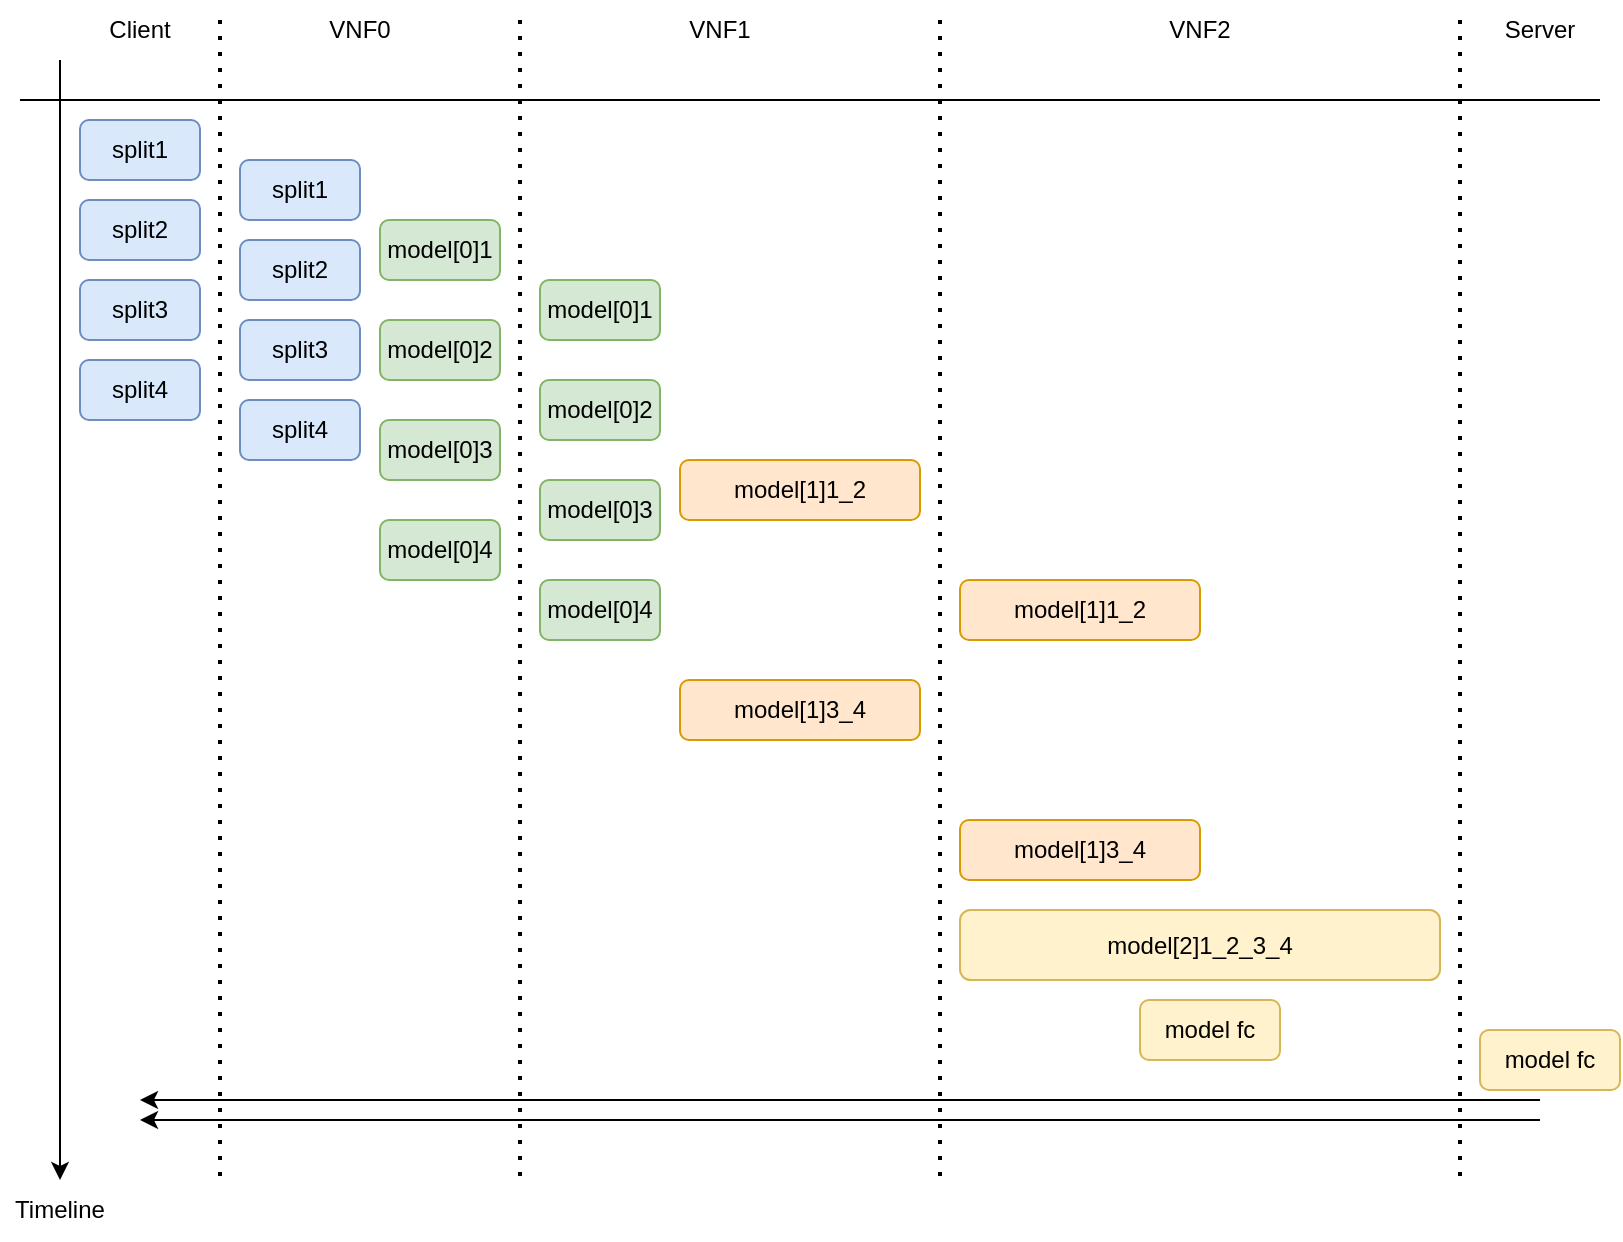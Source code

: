 <mxfile version="17.4.6" type="device"><diagram id="0vfsBOTYpPvhTZwAw-lU" name="Page-1"><mxGraphModel dx="1038" dy="667" grid="1" gridSize="10" guides="1" tooltips="1" connect="1" arrows="1" fold="1" page="1" pageScale="1" pageWidth="827" pageHeight="1169" math="0" shadow="0"><root><mxCell id="0"/><mxCell id="1" parent="0"/><mxCell id="fSQeRA7tjOyKbx6dhpbb-1" value="Client" style="text;html=1;strokeColor=none;fillColor=none;align=center;verticalAlign=middle;whiteSpace=wrap;rounded=0;" vertex="1" parent="1"><mxGeometry x="50" y="70" width="60" height="30" as="geometry"/></mxCell><mxCell id="fSQeRA7tjOyKbx6dhpbb-2" value="VNF0" style="text;html=1;strokeColor=none;fillColor=none;align=center;verticalAlign=middle;whiteSpace=wrap;rounded=0;" vertex="1" parent="1"><mxGeometry x="160" y="70" width="60" height="30" as="geometry"/></mxCell><mxCell id="fSQeRA7tjOyKbx6dhpbb-3" value="VNF1" style="text;html=1;strokeColor=none;fillColor=none;align=center;verticalAlign=middle;whiteSpace=wrap;rounded=0;" vertex="1" parent="1"><mxGeometry x="340" y="70" width="60" height="30" as="geometry"/></mxCell><mxCell id="fSQeRA7tjOyKbx6dhpbb-4" value="VNF2" style="text;html=1;strokeColor=none;fillColor=none;align=center;verticalAlign=middle;whiteSpace=wrap;rounded=0;" vertex="1" parent="1"><mxGeometry x="580" y="70" width="60" height="30" as="geometry"/></mxCell><mxCell id="fSQeRA7tjOyKbx6dhpbb-5" value="Server" style="text;html=1;strokeColor=none;fillColor=none;align=center;verticalAlign=middle;whiteSpace=wrap;rounded=0;" vertex="1" parent="1"><mxGeometry x="750" y="70" width="60" height="30" as="geometry"/></mxCell><mxCell id="fSQeRA7tjOyKbx6dhpbb-6" value="" style="endArrow=classic;html=1;rounded=0;" edge="1" parent="1"><mxGeometry width="50" height="50" relative="1" as="geometry"><mxPoint x="40" y="100" as="sourcePoint"/><mxPoint x="40" y="660" as="targetPoint"/></mxGeometry></mxCell><mxCell id="fSQeRA7tjOyKbx6dhpbb-7" value="Timeline" style="text;html=1;strokeColor=none;fillColor=none;align=center;verticalAlign=middle;whiteSpace=wrap;rounded=0;" vertex="1" parent="1"><mxGeometry x="10" y="660" width="60" height="30" as="geometry"/></mxCell><mxCell id="fSQeRA7tjOyKbx6dhpbb-9" value="" style="endArrow=none;html=1;rounded=0;" edge="1" parent="1"><mxGeometry width="50" height="50" relative="1" as="geometry"><mxPoint x="20" y="120" as="sourcePoint"/><mxPoint x="810" y="120" as="targetPoint"/></mxGeometry></mxCell><mxCell id="fSQeRA7tjOyKbx6dhpbb-10" value="" style="endArrow=none;dashed=1;html=1;dashPattern=1 3;strokeWidth=2;rounded=0;" edge="1" parent="1"><mxGeometry width="50" height="50" relative="1" as="geometry"><mxPoint x="120" y="80" as="sourcePoint"/><mxPoint x="120" y="660" as="targetPoint"/></mxGeometry></mxCell><mxCell id="fSQeRA7tjOyKbx6dhpbb-11" value="" style="endArrow=none;dashed=1;html=1;dashPattern=1 3;strokeWidth=2;rounded=0;" edge="1" parent="1"><mxGeometry width="50" height="50" relative="1" as="geometry"><mxPoint x="270" y="80" as="sourcePoint"/><mxPoint x="270" y="660" as="targetPoint"/></mxGeometry></mxCell><mxCell id="fSQeRA7tjOyKbx6dhpbb-12" value="" style="endArrow=none;dashed=1;html=1;dashPattern=1 3;strokeWidth=2;rounded=0;" edge="1" parent="1"><mxGeometry width="50" height="50" relative="1" as="geometry"><mxPoint x="480" y="80" as="sourcePoint"/><mxPoint x="480" y="660" as="targetPoint"/></mxGeometry></mxCell><mxCell id="fSQeRA7tjOyKbx6dhpbb-13" value="" style="endArrow=none;dashed=1;html=1;dashPattern=1 3;strokeWidth=2;rounded=0;" edge="1" parent="1"><mxGeometry width="50" height="50" relative="1" as="geometry"><mxPoint x="740" y="80" as="sourcePoint"/><mxPoint x="740" y="660" as="targetPoint"/></mxGeometry></mxCell><mxCell id="fSQeRA7tjOyKbx6dhpbb-16" value="split1" style="rounded=1;whiteSpace=wrap;html=1;fillColor=#dae8fc;strokeColor=#6c8ebf;" vertex="1" parent="1"><mxGeometry x="50" y="130" width="60" height="30" as="geometry"/></mxCell><mxCell id="fSQeRA7tjOyKbx6dhpbb-18" value="split2" style="rounded=1;whiteSpace=wrap;html=1;fillColor=#dae8fc;strokeColor=#6c8ebf;" vertex="1" parent="1"><mxGeometry x="50" y="170" width="60" height="30" as="geometry"/></mxCell><mxCell id="fSQeRA7tjOyKbx6dhpbb-19" value="split3" style="rounded=1;whiteSpace=wrap;html=1;fillColor=#dae8fc;strokeColor=#6c8ebf;" vertex="1" parent="1"><mxGeometry x="50" y="210" width="60" height="30" as="geometry"/></mxCell><mxCell id="fSQeRA7tjOyKbx6dhpbb-20" value="split4" style="rounded=1;whiteSpace=wrap;html=1;fillColor=#dae8fc;strokeColor=#6c8ebf;" vertex="1" parent="1"><mxGeometry x="50" y="250" width="60" height="30" as="geometry"/></mxCell><mxCell id="fSQeRA7tjOyKbx6dhpbb-24" value="split1" style="rounded=1;whiteSpace=wrap;html=1;fillColor=#dae8fc;strokeColor=#6c8ebf;" vertex="1" parent="1"><mxGeometry x="130" y="150" width="60" height="30" as="geometry"/></mxCell><mxCell id="fSQeRA7tjOyKbx6dhpbb-25" value="split2" style="rounded=1;whiteSpace=wrap;html=1;fillColor=#dae8fc;strokeColor=#6c8ebf;" vertex="1" parent="1"><mxGeometry x="130" y="190" width="60" height="30" as="geometry"/></mxCell><mxCell id="fSQeRA7tjOyKbx6dhpbb-26" value="split3" style="rounded=1;whiteSpace=wrap;html=1;fillColor=#dae8fc;strokeColor=#6c8ebf;" vertex="1" parent="1"><mxGeometry x="130" y="230" width="60" height="30" as="geometry"/></mxCell><mxCell id="fSQeRA7tjOyKbx6dhpbb-27" value="split4" style="rounded=1;whiteSpace=wrap;html=1;fillColor=#dae8fc;strokeColor=#6c8ebf;" vertex="1" parent="1"><mxGeometry x="130" y="270" width="60" height="30" as="geometry"/></mxCell><mxCell id="fSQeRA7tjOyKbx6dhpbb-29" value="model[0]2" style="rounded=1;whiteSpace=wrap;html=1;fillColor=#d5e8d4;strokeColor=#82b366;" vertex="1" parent="1"><mxGeometry x="200" y="230" width="60" height="30" as="geometry"/></mxCell><mxCell id="fSQeRA7tjOyKbx6dhpbb-30" value="model[0]3" style="rounded=1;whiteSpace=wrap;html=1;fillColor=#d5e8d4;strokeColor=#82b366;" vertex="1" parent="1"><mxGeometry x="200" y="280" width="60" height="30" as="geometry"/></mxCell><mxCell id="fSQeRA7tjOyKbx6dhpbb-31" value="model[0]4" style="rounded=1;whiteSpace=wrap;html=1;fillColor=#d5e8d4;strokeColor=#82b366;" vertex="1" parent="1"><mxGeometry x="200" y="330" width="60" height="30" as="geometry"/></mxCell><mxCell id="fSQeRA7tjOyKbx6dhpbb-32" value="model[0]1" style="rounded=1;whiteSpace=wrap;html=1;fillColor=#d5e8d4;strokeColor=#82b366;" vertex="1" parent="1"><mxGeometry x="200" y="180" width="60" height="30" as="geometry"/></mxCell><mxCell id="fSQeRA7tjOyKbx6dhpbb-33" value="model[0]1" style="rounded=1;whiteSpace=wrap;html=1;fillColor=#d5e8d4;strokeColor=#82b366;" vertex="1" parent="1"><mxGeometry x="280" y="210" width="60" height="30" as="geometry"/></mxCell><mxCell id="fSQeRA7tjOyKbx6dhpbb-35" value="model[0]2" style="rounded=1;whiteSpace=wrap;html=1;fillColor=#d5e8d4;strokeColor=#82b366;" vertex="1" parent="1"><mxGeometry x="280" y="260" width="60" height="30" as="geometry"/></mxCell><mxCell id="fSQeRA7tjOyKbx6dhpbb-36" value="model[0]3" style="rounded=1;whiteSpace=wrap;html=1;fillColor=#d5e8d4;strokeColor=#82b366;" vertex="1" parent="1"><mxGeometry x="280" y="310" width="60" height="30" as="geometry"/></mxCell><mxCell id="fSQeRA7tjOyKbx6dhpbb-37" value="model[0]4" style="rounded=1;whiteSpace=wrap;html=1;fillColor=#d5e8d4;strokeColor=#82b366;" vertex="1" parent="1"><mxGeometry x="280" y="360" width="60" height="30" as="geometry"/></mxCell><mxCell id="fSQeRA7tjOyKbx6dhpbb-38" value="model[1]1_2" style="rounded=1;whiteSpace=wrap;html=1;fillColor=#ffe6cc;strokeColor=#d79b00;" vertex="1" parent="1"><mxGeometry x="350" y="300" width="120" height="30" as="geometry"/></mxCell><mxCell id="fSQeRA7tjOyKbx6dhpbb-39" value="model[1]3_4" style="rounded=1;whiteSpace=wrap;html=1;fillColor=#ffe6cc;strokeColor=#d79b00;" vertex="1" parent="1"><mxGeometry x="350" y="410" width="120" height="30" as="geometry"/></mxCell><mxCell id="fSQeRA7tjOyKbx6dhpbb-40" value="model[1]1_2" style="rounded=1;whiteSpace=wrap;html=1;fillColor=#ffe6cc;strokeColor=#d79b00;" vertex="1" parent="1"><mxGeometry x="490" y="360" width="120" height="30" as="geometry"/></mxCell><mxCell id="fSQeRA7tjOyKbx6dhpbb-41" value="model[1]3_4" style="rounded=1;whiteSpace=wrap;html=1;fillColor=#ffe6cc;strokeColor=#d79b00;" vertex="1" parent="1"><mxGeometry x="490" y="480" width="120" height="30" as="geometry"/></mxCell><mxCell id="fSQeRA7tjOyKbx6dhpbb-42" value="model[2]1_2_3_4" style="rounded=1;whiteSpace=wrap;html=1;fillColor=#fff2cc;strokeColor=#d6b656;" vertex="1" parent="1"><mxGeometry x="490" y="525" width="240" height="35" as="geometry"/></mxCell><mxCell id="fSQeRA7tjOyKbx6dhpbb-43" value="model fc" style="rounded=1;whiteSpace=wrap;html=1;fillColor=#fff2cc;strokeColor=#d6b656;" vertex="1" parent="1"><mxGeometry x="580" y="570" width="70" height="30" as="geometry"/></mxCell><mxCell id="fSQeRA7tjOyKbx6dhpbb-44" value="model fc" style="rounded=1;whiteSpace=wrap;html=1;fillColor=#fff2cc;strokeColor=#d6b656;" vertex="1" parent="1"><mxGeometry x="750" y="585" width="70" height="30" as="geometry"/></mxCell><mxCell id="fSQeRA7tjOyKbx6dhpbb-45" value="" style="endArrow=classic;html=1;rounded=0;" edge="1" parent="1"><mxGeometry width="50" height="50" relative="1" as="geometry"><mxPoint x="780" y="620" as="sourcePoint"/><mxPoint x="80" y="620" as="targetPoint"/></mxGeometry></mxCell><mxCell id="fSQeRA7tjOyKbx6dhpbb-46" value="" style="endArrow=classic;html=1;rounded=0;" edge="1" parent="1"><mxGeometry width="50" height="50" relative="1" as="geometry"><mxPoint x="780" y="630" as="sourcePoint"/><mxPoint x="80" y="630" as="targetPoint"/></mxGeometry></mxCell></root></mxGraphModel></diagram></mxfile>